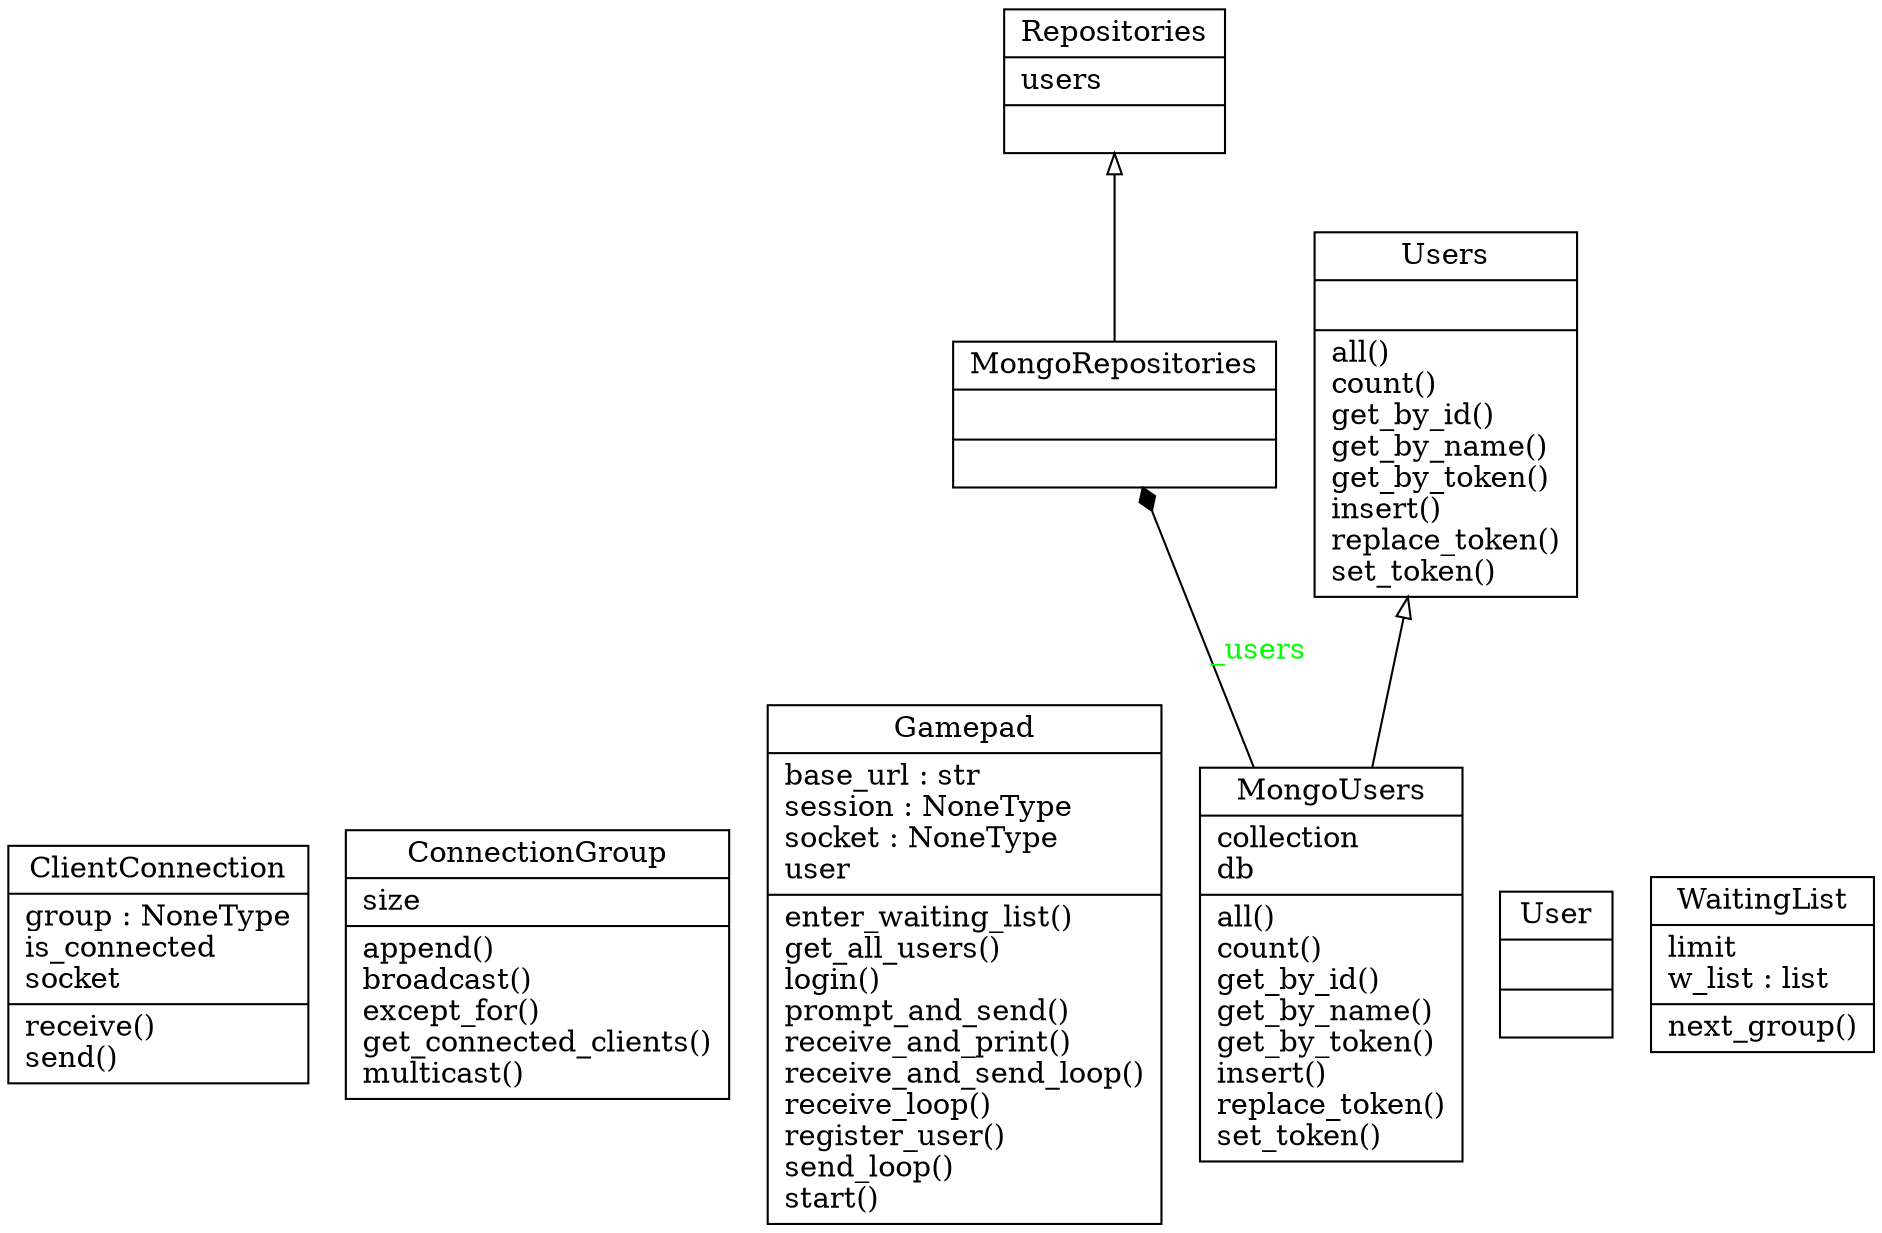 digraph "classes" {
charset="utf-8"
rankdir=BT
"0" [label="{ClientConnection|group : NoneType\lis_connected\lsocket\l|receive()\lsend()\l}", shape="record"];
"1" [label="{ConnectionGroup|size\l|append()\lbroadcast()\lexcept_for()\lget_connected_clients()\lmulticast()\l}", shape="record"];
"2" [label="{Gamepad|base_url : str\lsession : NoneType\lsocket : NoneType\luser\l|enter_waiting_list()\lget_all_users()\llogin()\lprompt_and_send()\lreceive_and_print()\lreceive_and_send_loop()\lreceive_loop()\lregister_user()\lsend_loop()\lstart()\l}", shape="record"];
"3" [label="{MongoRepositories|\l|}", shape="record"];
"4" [label="{MongoUsers|collection\ldb\l|all()\lcount()\lget_by_id()\lget_by_name()\lget_by_token()\linsert()\lreplace_token()\lset_token()\l}", shape="record"];
"5" [label="{Repositories|users\l|}", shape="record"];
"6" [label="{User|\l|}", shape="record"];
"7" [label="{Users|\l|all()\lcount()\lget_by_id()\lget_by_name()\lget_by_token()\linsert()\lreplace_token()\lset_token()\l}", shape="record"];
"8" [label="{WaitingList|limit\lw_list : list\l|next_group()\l}", shape="record"];
"3" -> "5" [arrowhead="empty", arrowtail="none"];
"4" -> "7" [arrowhead="empty", arrowtail="none"];
"4" -> "3" [arrowhead="diamond", arrowtail="none", fontcolor="green", label="_users", style="solid"];
}
